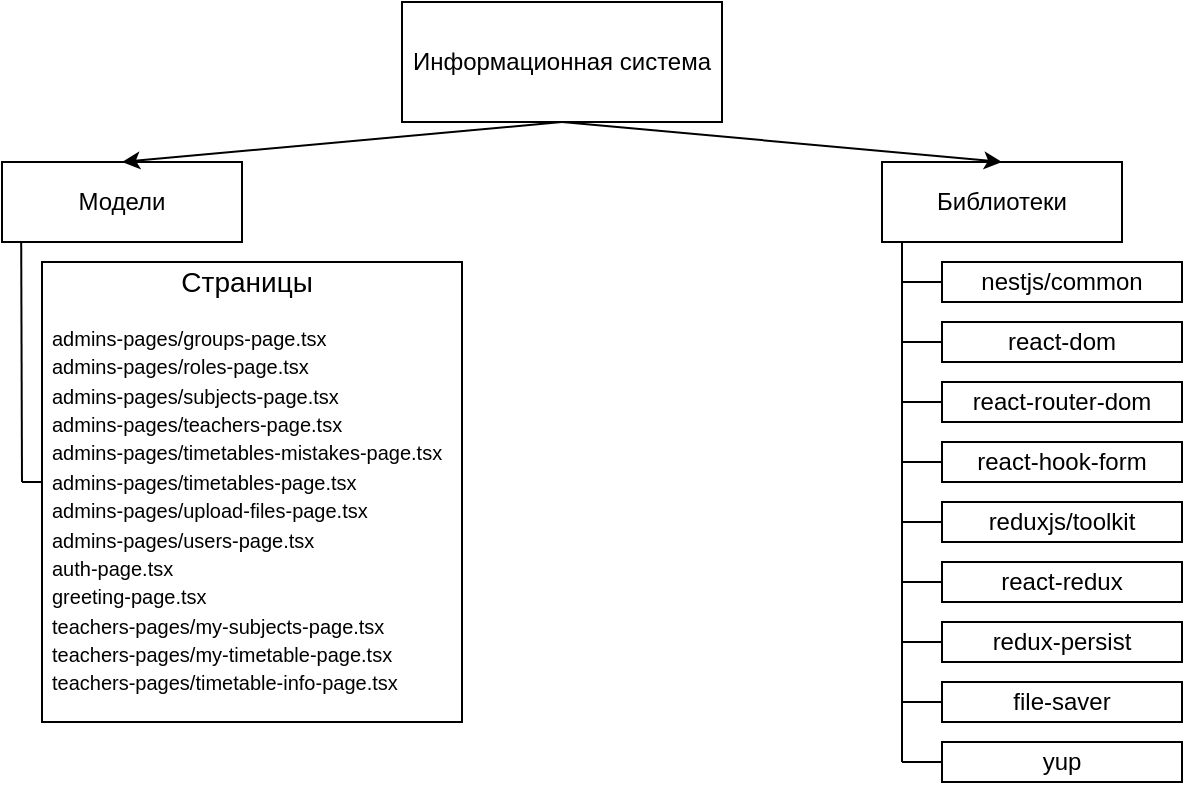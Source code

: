 <mxfile version="18.2.0" type="github">
  <diagram id="_jko6HewPafg15Ug2pHE" name="Page-1">
    <mxGraphModel dx="1237" dy="588" grid="1" gridSize="10" guides="1" tooltips="1" connect="1" arrows="1" fold="1" page="1" pageScale="1" pageWidth="827" pageHeight="1169" math="0" shadow="0">
      <root>
        <mxCell id="0" />
        <mxCell id="1" parent="0" />
        <mxCell id="sJV38BtzYP66DVxO5tEV-2" value="Информационная система" style="rounded=0;whiteSpace=wrap;html=1;" vertex="1" parent="1">
          <mxGeometry x="320" y="80" width="160" height="60" as="geometry" />
        </mxCell>
        <mxCell id="sJV38BtzYP66DVxO5tEV-3" value="Модели" style="rounded=0;whiteSpace=wrap;html=1;" vertex="1" parent="1">
          <mxGeometry x="120" y="160" width="120" height="40" as="geometry" />
        </mxCell>
        <mxCell id="sJV38BtzYP66DVxO5tEV-4" value="Библиотеки" style="rounded=0;whiteSpace=wrap;html=1;" vertex="1" parent="1">
          <mxGeometry x="560" y="160" width="120" height="40" as="geometry" />
        </mxCell>
        <mxCell id="sJV38BtzYP66DVxO5tEV-5" value="nestjs/common" style="rounded=0;whiteSpace=wrap;html=1;" vertex="1" parent="1">
          <mxGeometry x="590" y="210" width="120" height="20" as="geometry" />
        </mxCell>
        <mxCell id="sJV38BtzYP66DVxO5tEV-6" value="reduxjs/toolkit" style="rounded=0;whiteSpace=wrap;html=1;" vertex="1" parent="1">
          <mxGeometry x="590" y="330" width="120" height="20" as="geometry" />
        </mxCell>
        <mxCell id="sJV38BtzYP66DVxO5tEV-7" value="file-saver" style="rounded=0;whiteSpace=wrap;html=1;" vertex="1" parent="1">
          <mxGeometry x="590" y="420" width="120" height="20" as="geometry" />
        </mxCell>
        <mxCell id="sJV38BtzYP66DVxO5tEV-8" value="react-dom" style="rounded=0;whiteSpace=wrap;html=1;" vertex="1" parent="1">
          <mxGeometry x="590" y="240" width="120" height="20" as="geometry" />
        </mxCell>
        <mxCell id="sJV38BtzYP66DVxO5tEV-9" value="react-router-dom" style="rounded=0;whiteSpace=wrap;html=1;" vertex="1" parent="1">
          <mxGeometry x="590" y="270" width="120" height="20" as="geometry" />
        </mxCell>
        <mxCell id="sJV38BtzYP66DVxO5tEV-10" value="react-hook-form" style="rounded=0;whiteSpace=wrap;html=1;" vertex="1" parent="1">
          <mxGeometry x="590" y="300" width="120" height="20" as="geometry" />
        </mxCell>
        <mxCell id="sJV38BtzYP66DVxO5tEV-11" value="react-redux" style="rounded=0;whiteSpace=wrap;html=1;" vertex="1" parent="1">
          <mxGeometry x="590" y="360" width="120" height="20" as="geometry" />
        </mxCell>
        <mxCell id="sJV38BtzYP66DVxO5tEV-12" value="redux-persist" style="rounded=0;whiteSpace=wrap;html=1;" vertex="1" parent="1">
          <mxGeometry x="590" y="390" width="120" height="20" as="geometry" />
        </mxCell>
        <mxCell id="sJV38BtzYP66DVxO5tEV-13" value="yup" style="rounded=0;whiteSpace=wrap;html=1;" vertex="1" parent="1">
          <mxGeometry x="590" y="450" width="120" height="20" as="geometry" />
        </mxCell>
        <mxCell id="sJV38BtzYP66DVxO5tEV-14" value="" style="endArrow=none;html=1;rounded=0;" edge="1" parent="1">
          <mxGeometry width="50" height="50" relative="1" as="geometry">
            <mxPoint x="570" y="460.0" as="sourcePoint" />
            <mxPoint x="570" y="200" as="targetPoint" />
          </mxGeometry>
        </mxCell>
        <mxCell id="sJV38BtzYP66DVxO5tEV-15" value="" style="endArrow=none;html=1;rounded=0;exitX=0;exitY=0.5;exitDx=0;exitDy=0;" edge="1" parent="1" source="sJV38BtzYP66DVxO5tEV-13">
          <mxGeometry width="50" height="50" relative="1" as="geometry">
            <mxPoint x="520" y="380" as="sourcePoint" />
            <mxPoint x="570" y="460.0" as="targetPoint" />
          </mxGeometry>
        </mxCell>
        <mxCell id="sJV38BtzYP66DVxO5tEV-16" value="" style="endArrow=none;html=1;rounded=0;exitX=0;exitY=0.5;exitDx=0;exitDy=0;" edge="1" parent="1" source="sJV38BtzYP66DVxO5tEV-7">
          <mxGeometry width="50" height="50" relative="1" as="geometry">
            <mxPoint x="610" y="480" as="sourcePoint" />
            <mxPoint x="570" y="430.0" as="targetPoint" />
          </mxGeometry>
        </mxCell>
        <mxCell id="sJV38BtzYP66DVxO5tEV-17" value="" style="endArrow=none;html=1;rounded=0;exitX=0;exitY=0.5;exitDx=0;exitDy=0;" edge="1" parent="1" source="sJV38BtzYP66DVxO5tEV-11">
          <mxGeometry width="50" height="50" relative="1" as="geometry">
            <mxPoint x="620" y="490" as="sourcePoint" />
            <mxPoint x="570" y="370" as="targetPoint" />
          </mxGeometry>
        </mxCell>
        <mxCell id="sJV38BtzYP66DVxO5tEV-18" value="" style="endArrow=none;html=1;rounded=0;exitX=0;exitY=0.5;exitDx=0;exitDy=0;" edge="1" parent="1" source="sJV38BtzYP66DVxO5tEV-12">
          <mxGeometry width="50" height="50" relative="1" as="geometry">
            <mxPoint x="630" y="500" as="sourcePoint" />
            <mxPoint x="570" y="400" as="targetPoint" />
          </mxGeometry>
        </mxCell>
        <mxCell id="sJV38BtzYP66DVxO5tEV-19" value="" style="endArrow=none;html=1;rounded=0;exitX=0;exitY=0.5;exitDx=0;exitDy=0;" edge="1" parent="1" source="sJV38BtzYP66DVxO5tEV-6">
          <mxGeometry width="50" height="50" relative="1" as="geometry">
            <mxPoint x="640" y="510" as="sourcePoint" />
            <mxPoint x="570" y="340" as="targetPoint" />
          </mxGeometry>
        </mxCell>
        <mxCell id="sJV38BtzYP66DVxO5tEV-20" value="" style="endArrow=none;html=1;rounded=0;exitX=0;exitY=0.5;exitDx=0;exitDy=0;" edge="1" parent="1" source="sJV38BtzYP66DVxO5tEV-10">
          <mxGeometry width="50" height="50" relative="1" as="geometry">
            <mxPoint x="650" y="520" as="sourcePoint" />
            <mxPoint x="570" y="310" as="targetPoint" />
          </mxGeometry>
        </mxCell>
        <mxCell id="sJV38BtzYP66DVxO5tEV-21" value="" style="endArrow=none;html=1;rounded=0;exitX=0;exitY=0.5;exitDx=0;exitDy=0;" edge="1" parent="1" source="sJV38BtzYP66DVxO5tEV-9">
          <mxGeometry width="50" height="50" relative="1" as="geometry">
            <mxPoint x="660" y="530" as="sourcePoint" />
            <mxPoint x="570" y="280" as="targetPoint" />
          </mxGeometry>
        </mxCell>
        <mxCell id="sJV38BtzYP66DVxO5tEV-22" value="" style="endArrow=none;html=1;rounded=0;exitX=0;exitY=0.5;exitDx=0;exitDy=0;" edge="1" parent="1" source="sJV38BtzYP66DVxO5tEV-8">
          <mxGeometry width="50" height="50" relative="1" as="geometry">
            <mxPoint x="670" y="540" as="sourcePoint" />
            <mxPoint x="570" y="250" as="targetPoint" />
          </mxGeometry>
        </mxCell>
        <mxCell id="sJV38BtzYP66DVxO5tEV-23" value="" style="endArrow=none;html=1;rounded=0;exitX=0;exitY=0.5;exitDx=0;exitDy=0;" edge="1" parent="1" source="sJV38BtzYP66DVxO5tEV-5">
          <mxGeometry width="50" height="50" relative="1" as="geometry">
            <mxPoint x="680" y="550" as="sourcePoint" />
            <mxPoint x="570" y="220" as="targetPoint" />
          </mxGeometry>
        </mxCell>
        <mxCell id="sJV38BtzYP66DVxO5tEV-24" value="" style="rounded=0;whiteSpace=wrap;html=1;" vertex="1" parent="1">
          <mxGeometry x="140" y="210" width="210" height="230" as="geometry" />
        </mxCell>
        <mxCell id="sJV38BtzYP66DVxO5tEV-25" value="&lt;pre style=&quot;text-align: center;&quot;&gt;&lt;font face=&quot;Helvetica&quot; style=&quot;font-size: 14px; font-weight: normal;&quot;&gt;Страницы&lt;/font&gt;&lt;/pre&gt;&lt;pre style=&quot;&quot;&gt;&lt;font face=&quot;Helvetica&quot;&gt;&lt;font style=&quot;font-size: 10px;&quot;&gt;admins-pages/groups-page.tsx&lt;br&gt;&lt;/font&gt;&lt;font style=&quot;font-size: 10px;&quot;&gt;admins-pages/roles-page.tsx&lt;br&gt;&lt;/font&gt;&lt;font style=&quot;font-size: 10px;&quot;&gt;admins-pages/subjects-page.tsx&lt;br&gt;&lt;/font&gt;&lt;font style=&quot;font-size: 10px;&quot;&gt;admins-pages/teachers-page.tsx&lt;br&gt;&lt;/font&gt;&lt;font style=&quot;font-size: 10px;&quot;&gt;admins-pages/timetables-mistakes-page.tsx&lt;br&gt;&lt;/font&gt;&lt;font style=&quot;font-size: 10px;&quot;&gt;admins-pages/timetables-page.tsx&lt;br&gt;&lt;/font&gt;&lt;font style=&quot;font-size: 10px;&quot;&gt;admins-pages/upload-files-page.tsx&lt;br&gt;&lt;/font&gt;&lt;font style=&quot;font-size: 10px;&quot;&gt;admins-pages/users-page.tsx&lt;br&gt;&lt;/font&gt;&lt;font style=&quot;font-size: 10px;&quot;&gt;auth-page.tsx&lt;br&gt;&lt;/font&gt;&lt;font style=&quot;font-size: 10px;&quot;&gt;greeting-page.tsx&lt;br&gt;&lt;/font&gt;&lt;font style=&quot;font-size: 10px;&quot;&gt;teachers-pages/my-subjects-page.tsx&lt;br&gt;&lt;/font&gt;&lt;font style=&quot;font-size: 10px;&quot;&gt;teachers-pages/my-timetable-page.tsx&lt;br&gt;&lt;/font&gt;&lt;font style=&quot;font-size: 10px;&quot;&gt;teachers-pages/timetable-info-page.tsx&lt;/font&gt;&lt;/font&gt;&lt;/pre&gt;" style="text;html=1;strokeColor=none;fillColor=none;spacing=5;spacingTop=-20;whiteSpace=wrap;overflow=hidden;rounded=0;" vertex="1" parent="1">
          <mxGeometry x="140" y="210" width="210" height="220" as="geometry" />
        </mxCell>
        <mxCell id="sJV38BtzYP66DVxO5tEV-26" value="" style="endArrow=none;html=1;rounded=0;fontSize=10;entryX=0.08;entryY=0.997;entryDx=0;entryDy=0;entryPerimeter=0;" edge="1" parent="1" target="sJV38BtzYP66DVxO5tEV-3">
          <mxGeometry width="50" height="50" relative="1" as="geometry">
            <mxPoint x="130" y="320" as="sourcePoint" />
            <mxPoint x="130" y="200" as="targetPoint" />
          </mxGeometry>
        </mxCell>
        <mxCell id="sJV38BtzYP66DVxO5tEV-27" value="" style="endArrow=none;html=1;rounded=0;fontSize=10;" edge="1" parent="1">
          <mxGeometry width="50" height="50" relative="1" as="geometry">
            <mxPoint x="130" y="320" as="sourcePoint" />
            <mxPoint x="140" y="320" as="targetPoint" />
          </mxGeometry>
        </mxCell>
        <mxCell id="sJV38BtzYP66DVxO5tEV-28" value="" style="endArrow=classic;html=1;rounded=0;fontSize=10;exitX=0.5;exitY=1;exitDx=0;exitDy=0;entryX=0.5;entryY=0;entryDx=0;entryDy=0;" edge="1" parent="1" source="sJV38BtzYP66DVxO5tEV-2" target="sJV38BtzYP66DVxO5tEV-3">
          <mxGeometry width="50" height="50" relative="1" as="geometry">
            <mxPoint x="360" y="310" as="sourcePoint" />
            <mxPoint x="410" y="260" as="targetPoint" />
          </mxGeometry>
        </mxCell>
        <mxCell id="sJV38BtzYP66DVxO5tEV-29" value="" style="endArrow=classic;html=1;rounded=0;fontSize=10;entryX=0.5;entryY=0;entryDx=0;entryDy=0;" edge="1" parent="1" target="sJV38BtzYP66DVxO5tEV-4">
          <mxGeometry width="50" height="50" relative="1" as="geometry">
            <mxPoint x="400" y="140" as="sourcePoint" />
            <mxPoint x="410" y="260" as="targetPoint" />
          </mxGeometry>
        </mxCell>
      </root>
    </mxGraphModel>
  </diagram>
</mxfile>
